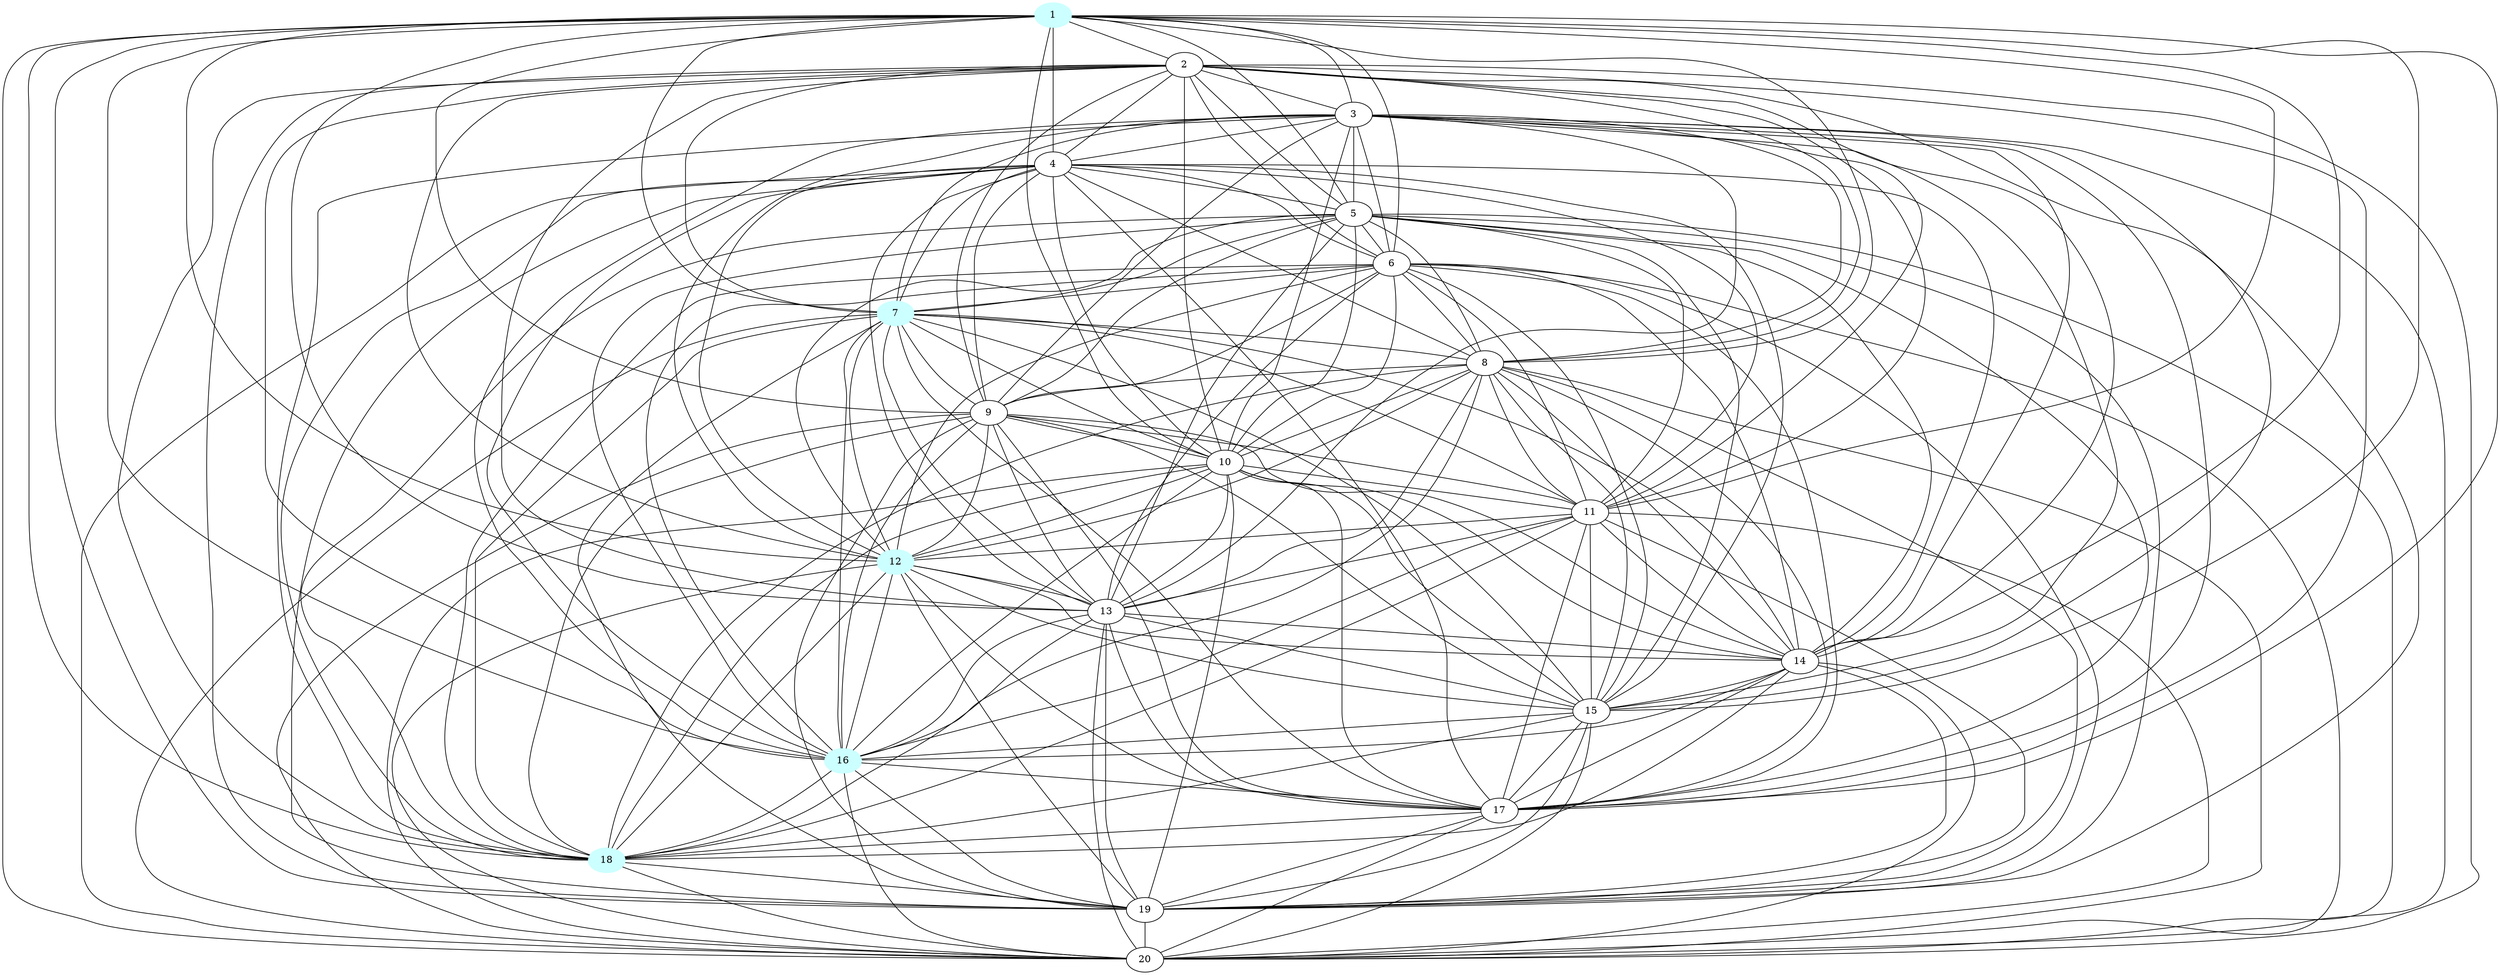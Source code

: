 graph G {
    1 [style=filled, color="#CCFFFF"];
    7 [style=filled, color="#CCFFFF"];
    12 [style=filled, color="#CCFFFF"];
    16 [style=filled, color="#CCFFFF"];
    18 [style=filled, color="#CCFFFF"];
    1 -- 2 [len= 4]
    1 -- 3 [len= 4]
    1 -- 4 [len= 3]
    1 -- 5 [len= 4]
    1 -- 6 [len= 3]
    1 -- 7 [len= 3]
    1 -- 8 [len= 5]
    1 -- 9 [len= 4]
    1 -- 10 [len= 4]
    1 -- 11 [len= 4]
    1 -- 12 [len= 3]
    1 -- 13 [len= 4]
    1 -- 14 [len= 4]
    1 -- 15 [len= 4]
    1 -- 16 [len= 4]
    1 -- 17 [len= 3]
    1 -- 18 [len= 3]
    1 -- 19 [len= 3]
    1 -- 20 [len= 3]
    2 -- 3 [len= 4]
    2 -- 4 [len= 4]
    2 -- 5 [len= 4]
    2 -- 6 [len= 4]
    2 -- 7 [len= 4]
    2 -- 8 [len= 3]
    2 -- 9 [len= 3]
    2 -- 10 [len= 4]
    2 -- 11 [len= 4]
    2 -- 12 [len= 3]
    2 -- 13 [len= 4]
    2 -- 14 [len= 4]
    2 -- 15 [len= 3]
    2 -- 16 [len= 4]
    2 -- 17 [len= 3]
    2 -- 18 [len= 3]
    2 -- 19 [len= 4]
    2 -- 20 [len= 3]
    3 -- 4 [len= 4]
    3 -- 5 [len= 5]
    3 -- 6 [len= 5]
    3 -- 7 [len= 4]
    3 -- 8 [len= 5]
    3 -- 9 [len= 3]
    3 -- 10 [len= 4]
    3 -- 11 [len= 4]
    3 -- 12 [len= 3]
    3 -- 13 [len= 3]
    3 -- 14 [len= 5]
    3 -- 15 [len= 4]
    3 -- 16 [len= 3]
    3 -- 17 [len= 4]
    3 -- 18 [len= 3]
    3 -- 19 [len= 4]
    3 -- 20 [len= 3]
    4 -- 5 [len= 3]
    4 -- 6 [len= 3]
    4 -- 7 [len= 4]
    4 -- 8 [len= 5]
    4 -- 9 [len= 4]
    4 -- 10 [len= 4]
    4 -- 11 [len= 4]
    4 -- 12 [len= 3]
    4 -- 13 [len= 4]
    4 -- 14 [len= 3]
    4 -- 15 [len= 4]
    4 -- 16 [len= 4]
    4 -- 17 [len= 3]
    4 -- 18 [len= 4]
    4 -- 19 [len= 4]
    4 -- 20 [len= 3]
    5 -- 6 [len= 3]
    5 -- 7 [len= 4]
    5 -- 8 [len= 5]
    5 -- 9 [len= 5]
    5 -- 10 [len= 4]
    5 -- 11 [len= 3]
    5 -- 12 [len= 4]
    5 -- 13 [len= 5]
    5 -- 14 [len= 3]
    5 -- 15 [len= 4]
    5 -- 16 [len= 4]
    5 -- 17 [len= 4]
    5 -- 18 [len= 4]
    5 -- 19 [len= 5]
    5 -- 20 [len= 3]
    6 -- 7 [len= 4]
    6 -- 8 [len= 5]
    6 -- 9 [len= 5]
    6 -- 10 [len= 5]
    6 -- 11 [len= 4]
    6 -- 12 [len= 4]
    6 -- 13 [len= 5]
    6 -- 14 [len= 3]
    6 -- 15 [len= 4]
    6 -- 16 [len= 4]
    6 -- 17 [len= 4]
    6 -- 18 [len= 4]
    6 -- 19 [len= 4]
    6 -- 20 [len= 4]
    7 -- 8 [len= 5]
    7 -- 9 [len= 4]
    7 -- 10 [len= 4]
    7 -- 11 [len= 4]
    7 -- 12 [len= 3]
    7 -- 13 [len= 4]
    7 -- 14 [len= 4]
    7 -- 15 [len= 4]
    7 -- 16 [len= 3]
    7 -- 17 [len= 4]
    7 -- 18 [len= 4]
    7 -- 19 [len= 3]
    7 -- 20 [len= 4]
    8 -- 9 [len= 5]
    8 -- 10 [len= 5]
    8 -- 11 [len= 5]
    8 -- 12 [len= 4]
    8 -- 13 [len= 5]
    8 -- 14 [len= 5]
    8 -- 15 [len= 4]
    8 -- 16 [len= 5]
    8 -- 17 [len= 3]
    8 -- 18 [len= 4]
    8 -- 19 [len= 5]
    8 -- 20 [len= 3]
    9 -- 10 [len= 4]
    9 -- 11 [len= 4]
    9 -- 12 [len= 4]
    9 -- 13 [len= 4]
    9 -- 14 [len= 5]
    9 -- 15 [len= 3]
    9 -- 16 [len= 3]
    9 -- 17 [len= 4]
    9 -- 18 [len= 3]
    9 -- 19 [len= 4]
    9 -- 20 [len= 4]
    10 -- 11 [len= 3]
    10 -- 12 [len= 3]
    10 -- 13 [len= 4]
    10 -- 14 [len= 4]
    10 -- 15 [len= 3]
    10 -- 16 [len= 4]
    10 -- 17 [len= 4]
    10 -- 18 [len= 3]
    10 -- 19 [len= 4]
    10 -- 20 [len= 3]
    11 -- 12 [len= 4]
    11 -- 13 [len= 4]
    11 -- 14 [len= 3]
    11 -- 15 [len= 4]
    11 -- 16 [len= 4]
    11 -- 17 [len= 4]
    11 -- 18 [len= 3]
    11 -- 19 [len= 4]
    11 -- 20 [len= 4]
    12 -- 13 [len= 4]
    12 -- 14 [len= 4]
    12 -- 15 [len= 3]
    12 -- 16 [len= 3]
    12 -- 17 [len= 3]
    12 -- 18 [len= 3]
    12 -- 19 [len= 3]
    12 -- 20 [len= 3]
    13 -- 14 [len= 5]
    13 -- 15 [len= 3]
    13 -- 16 [len= 3]
    13 -- 17 [len= 3]
    13 -- 18 [len= 3]
    13 -- 19 [len= 4]
    13 -- 20 [len= 4]
    14 -- 15 [len= 4]
    14 -- 16 [len= 4]
    14 -- 17 [len= 4]
    14 -- 18 [len= 4]
    14 -- 19 [len= 5]
    14 -- 20 [len= 4]
    15 -- 16 [len= 3]
    15 -- 17 [len= 3]
    15 -- 18 [len= 3]
    15 -- 19 [len= 3]
    15 -- 20 [len= 3]
    16 -- 17 [len= 3]
    16 -- 18 [len= 3]
    16 -- 19 [len= 4]
    16 -- 20 [len= 3]
    17 -- 18 [len= 3]
    17 -- 19 [len= 4]
    17 -- 20 [len= 3]
    18 -- 19 [len= 3]
    18 -- 20 [len= 3]
    19 -- 20 [len= 4]
}
